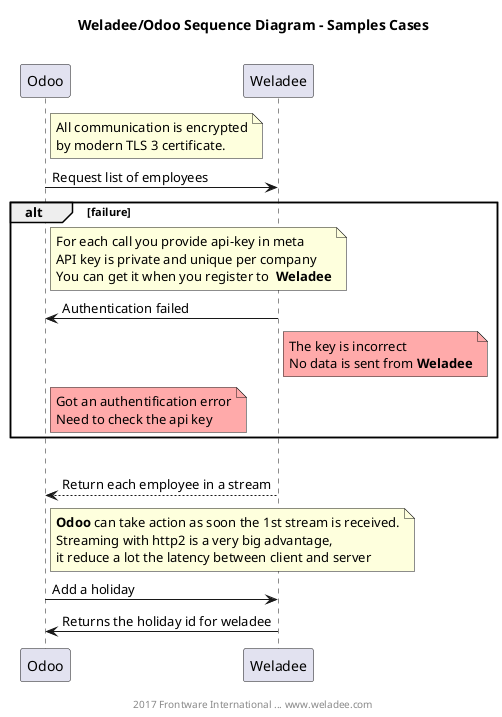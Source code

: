 # Don't forget to update the image in README.md if you do any change in this file

@startuml

title Weladee/Odoo Sequence Diagram - Samples Cases\n

note right Odoo
    All communication is encrypted
    by modern TLS 3 certificate.
end note
Odoo -> Weladee: Request list of employees
alt failure
    note right Odoo
        For each call you provide api-key in meta
        API key is private and unique per company
        You can get it when you register to  **Weladee**
    end note
    Weladee -> Odoo: Authentication failed
    note right Weladee #FFAAAA
        The key is incorrect
        No data is sent from **Weladee**
    end note
    note right Odoo #FFAAAA
        Got an authentification error
        Need to check the api key
    end note
end
alt successfull
    Weladee --> Odoo: Return each employee in a stream
    note right Odoo
        **Odoo** can take action as soon the 1st stream is received.
        Streaming with http2 is a very big advantage,
        it reduce a lot the latency between client and server
    end note
    Odoo -> Weladee: Add a holiday
    Odoo <- Weladee: Returns the holiday id for weladee


footer

2017 Frontware International ... www.weladee.com
end footer

@enduml